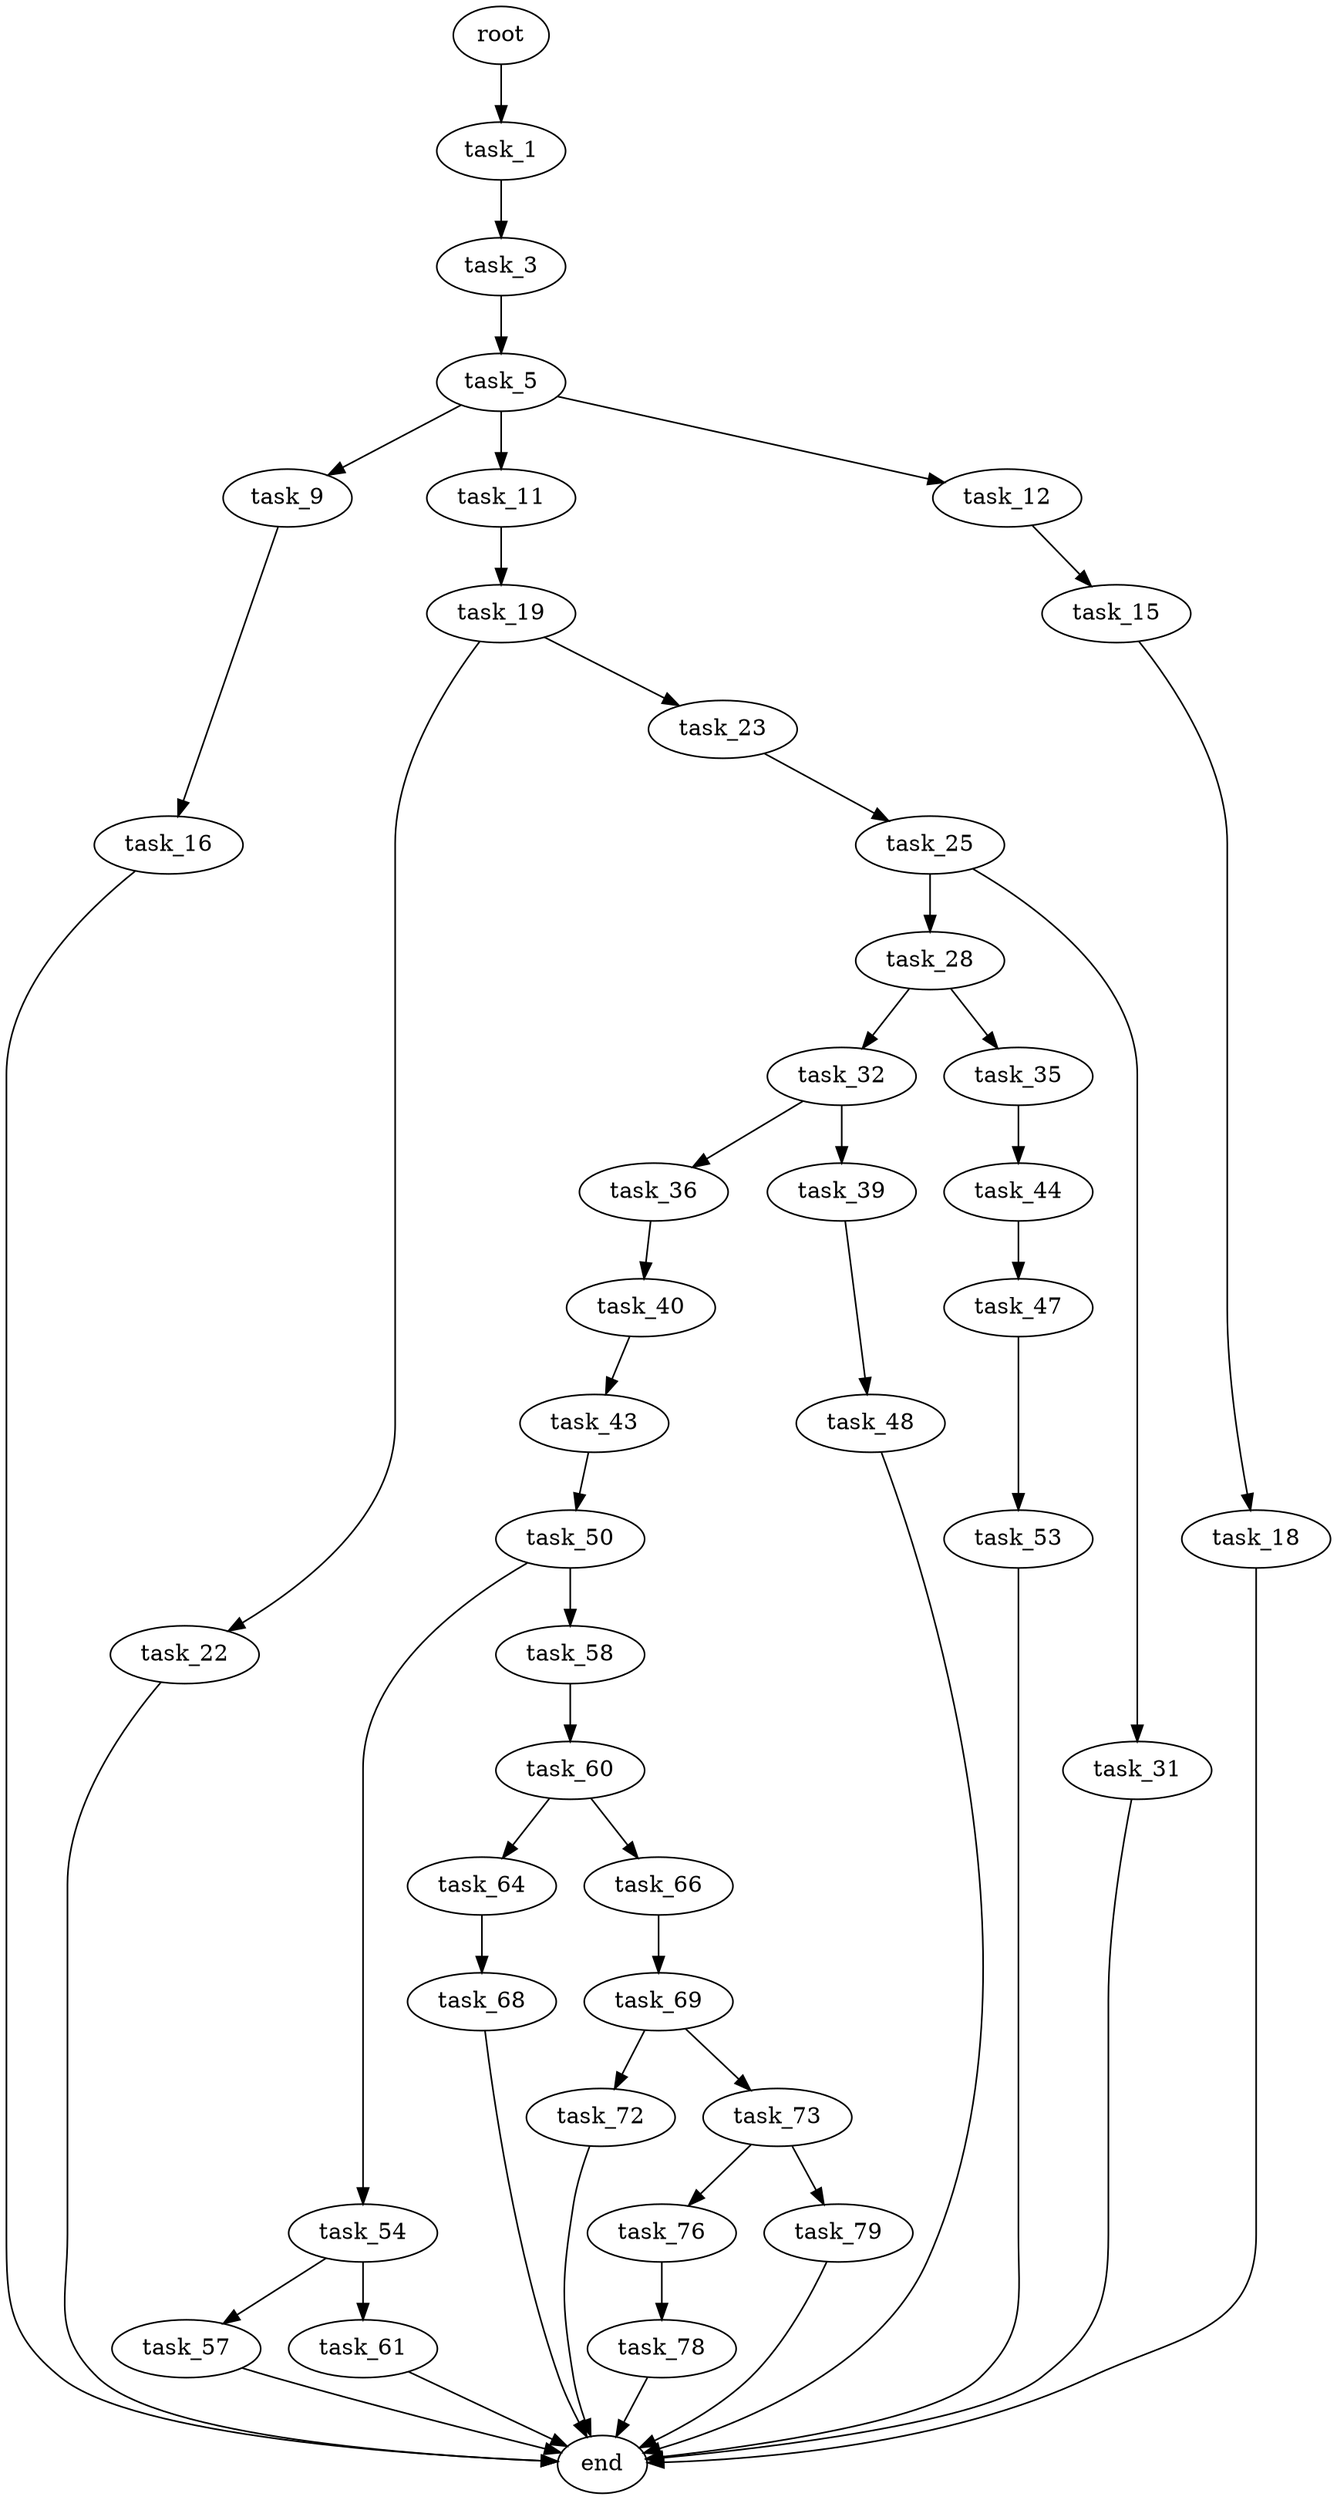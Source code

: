 digraph G {
  root [size="0.000000"];
  task_1 [size="335966336189.000000"];
  task_3 [size="38215774757.000000"];
  task_5 [size="231928233984.000000"];
  task_9 [size="530518775126.000000"];
  task_11 [size="21075961942.000000"];
  task_12 [size="242557622139.000000"];
  task_15 [size="767517657909.000000"];
  task_16 [size="1473201384.000000"];
  task_18 [size="1381662174.000000"];
  task_19 [size="68719476736.000000"];
  task_22 [size="5149247938.000000"];
  task_23 [size="1683223365.000000"];
  task_25 [size="68719476736.000000"];
  task_28 [size="231928233984.000000"];
  task_31 [size="2689788495.000000"];
  task_32 [size="231928233984.000000"];
  task_35 [size="246896191159.000000"];
  task_36 [size="438996027752.000000"];
  task_39 [size="290202945666.000000"];
  task_40 [size="11526209319.000000"];
  task_43 [size="68719476736.000000"];
  task_44 [size="12881687279.000000"];
  task_47 [size="28991029248.000000"];
  task_48 [size="368293445632.000000"];
  task_50 [size="311756158014.000000"];
  task_53 [size="2064636376.000000"];
  task_54 [size="919347852534.000000"];
  task_57 [size="189683554179.000000"];
  task_58 [size="655532504448.000000"];
  task_60 [size="8589934592.000000"];
  task_61 [size="193862936559.000000"];
  task_64 [size="12063293755.000000"];
  task_66 [size="91283970948.000000"];
  task_68 [size="782757789696.000000"];
  task_69 [size="643358438964.000000"];
  task_72 [size="7927996557.000000"];
  task_73 [size="12570632036.000000"];
  task_76 [size="6780980343.000000"];
  task_78 [size="368293445632.000000"];
  task_79 [size="872381843414.000000"];
  end [size="0.000000"];

  root -> task_1 [size="1.000000"];
  task_1 -> task_3 [size="301989888.000000"];
  task_3 -> task_5 [size="679477248.000000"];
  task_5 -> task_9 [size="301989888.000000"];
  task_5 -> task_11 [size="301989888.000000"];
  task_5 -> task_12 [size="301989888.000000"];
  task_9 -> task_16 [size="411041792.000000"];
  task_11 -> task_19 [size="33554432.000000"];
  task_12 -> task_15 [size="679477248.000000"];
  task_15 -> task_18 [size="679477248.000000"];
  task_16 -> end [size="1.000000"];
  task_18 -> end [size="1.000000"];
  task_19 -> task_22 [size="134217728.000000"];
  task_19 -> task_23 [size="134217728.000000"];
  task_22 -> end [size="1.000000"];
  task_23 -> task_25 [size="33554432.000000"];
  task_25 -> task_28 [size="134217728.000000"];
  task_25 -> task_31 [size="134217728.000000"];
  task_28 -> task_32 [size="301989888.000000"];
  task_28 -> task_35 [size="301989888.000000"];
  task_31 -> end [size="1.000000"];
  task_32 -> task_36 [size="301989888.000000"];
  task_32 -> task_39 [size="301989888.000000"];
  task_35 -> task_44 [size="209715200.000000"];
  task_36 -> task_40 [size="536870912.000000"];
  task_39 -> task_48 [size="209715200.000000"];
  task_40 -> task_43 [size="838860800.000000"];
  task_43 -> task_50 [size="134217728.000000"];
  task_44 -> task_47 [size="411041792.000000"];
  task_47 -> task_53 [size="75497472.000000"];
  task_48 -> end [size="1.000000"];
  task_50 -> task_54 [size="209715200.000000"];
  task_50 -> task_58 [size="209715200.000000"];
  task_53 -> end [size="1.000000"];
  task_54 -> task_57 [size="838860800.000000"];
  task_54 -> task_61 [size="838860800.000000"];
  task_57 -> end [size="1.000000"];
  task_58 -> task_60 [size="679477248.000000"];
  task_60 -> task_64 [size="33554432.000000"];
  task_60 -> task_66 [size="33554432.000000"];
  task_61 -> end [size="1.000000"];
  task_64 -> task_68 [size="33554432.000000"];
  task_66 -> task_69 [size="75497472.000000"];
  task_68 -> end [size="1.000000"];
  task_69 -> task_72 [size="411041792.000000"];
  task_69 -> task_73 [size="411041792.000000"];
  task_72 -> end [size="1.000000"];
  task_73 -> task_76 [size="209715200.000000"];
  task_73 -> task_79 [size="209715200.000000"];
  task_76 -> task_78 [size="301989888.000000"];
  task_78 -> end [size="1.000000"];
  task_79 -> end [size="1.000000"];
}
